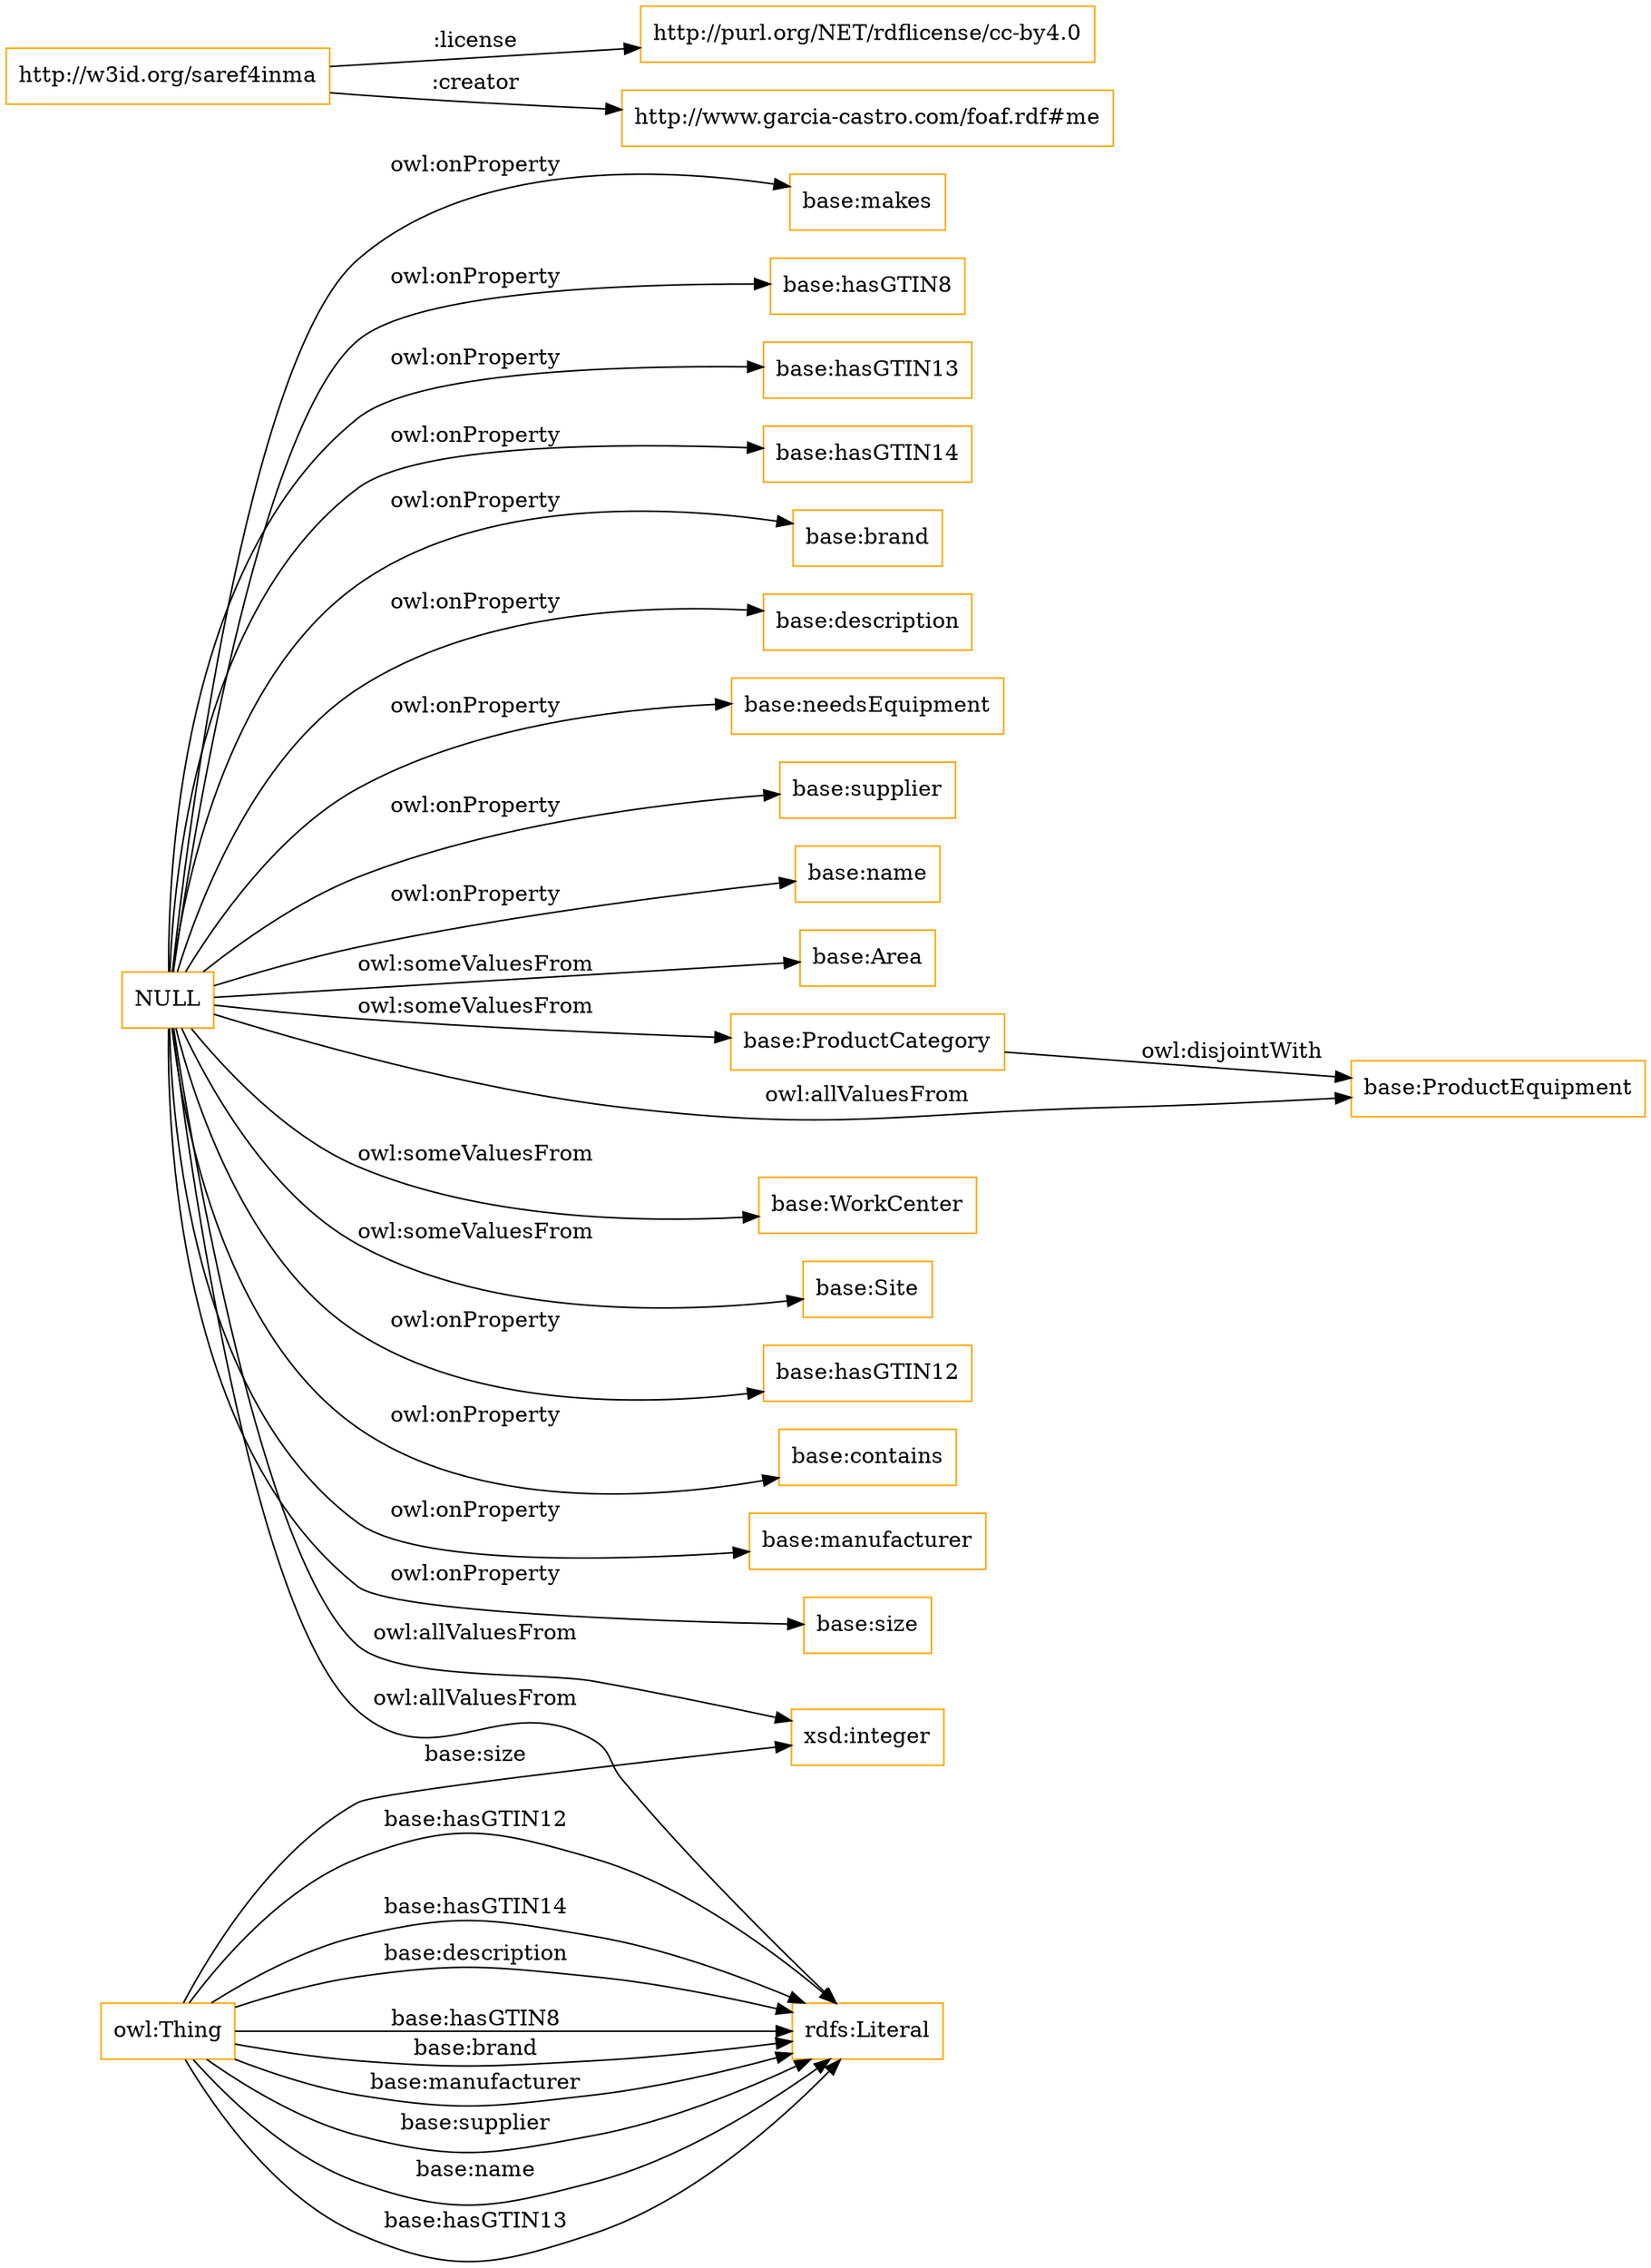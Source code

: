 digraph ar2dtool_diagram { 
rankdir=LR;
size="1501"
node [shape = rectangle, color="orange"]; "base:Area" "base:ProductEquipment" "base:ProductCategory" "base:WorkCenter" "base:Site" ; /*classes style*/
	"base:ProductCategory" -> "base:ProductEquipment" [ label = "owl:disjointWith" ];
	"NULL" -> "base:hasGTIN12" [ label = "owl:onProperty" ];
	"NULL" -> "base:Area" [ label = "owl:someValuesFrom" ];
	"NULL" -> "base:contains" [ label = "owl:onProperty" ];
	"NULL" -> "base:manufacturer" [ label = "owl:onProperty" ];
	"NULL" -> "base:size" [ label = "owl:onProperty" ];
	"NULL" -> "xsd:integer" [ label = "owl:allValuesFrom" ];
	"NULL" -> "base:Site" [ label = "owl:someValuesFrom" ];
	"NULL" -> "base:ProductEquipment" [ label = "owl:allValuesFrom" ];
	"NULL" -> "base:makes" [ label = "owl:onProperty" ];
	"NULL" -> "base:hasGTIN8" [ label = "owl:onProperty" ];
	"NULL" -> "base:hasGTIN13" [ label = "owl:onProperty" ];
	"NULL" -> "base:ProductCategory" [ label = "owl:someValuesFrom" ];
	"NULL" -> "base:WorkCenter" [ label = "owl:someValuesFrom" ];
	"NULL" -> "rdfs:Literal" [ label = "owl:allValuesFrom" ];
	"NULL" -> "base:hasGTIN14" [ label = "owl:onProperty" ];
	"NULL" -> "base:brand" [ label = "owl:onProperty" ];
	"NULL" -> "base:description" [ label = "owl:onProperty" ];
	"NULL" -> "base:needsEquipment" [ label = "owl:onProperty" ];
	"NULL" -> "base:supplier" [ label = "owl:onProperty" ];
	"NULL" -> "base:name" [ label = "owl:onProperty" ];
	"http://w3id.org/saref4inma" -> "http://purl.org/NET/rdflicense/cc-by4.0" [ label = ":license" ];
	"http://w3id.org/saref4inma" -> "http://www.garcia-castro.com/foaf.rdf#me" [ label = ":creator" ];
	"owl:Thing" -> "rdfs:Literal" [ label = "base:description" ];
	"owl:Thing" -> "rdfs:Literal" [ label = "base:hasGTIN8" ];
	"owl:Thing" -> "rdfs:Literal" [ label = "base:brand" ];
	"owl:Thing" -> "xsd:integer" [ label = "base:size" ];
	"owl:Thing" -> "rdfs:Literal" [ label = "base:manufacturer" ];
	"owl:Thing" -> "rdfs:Literal" [ label = "base:supplier" ];
	"owl:Thing" -> "rdfs:Literal" [ label = "base:name" ];
	"owl:Thing" -> "rdfs:Literal" [ label = "base:hasGTIN13" ];
	"owl:Thing" -> "rdfs:Literal" [ label = "base:hasGTIN12" ];
	"owl:Thing" -> "rdfs:Literal" [ label = "base:hasGTIN14" ];

}
